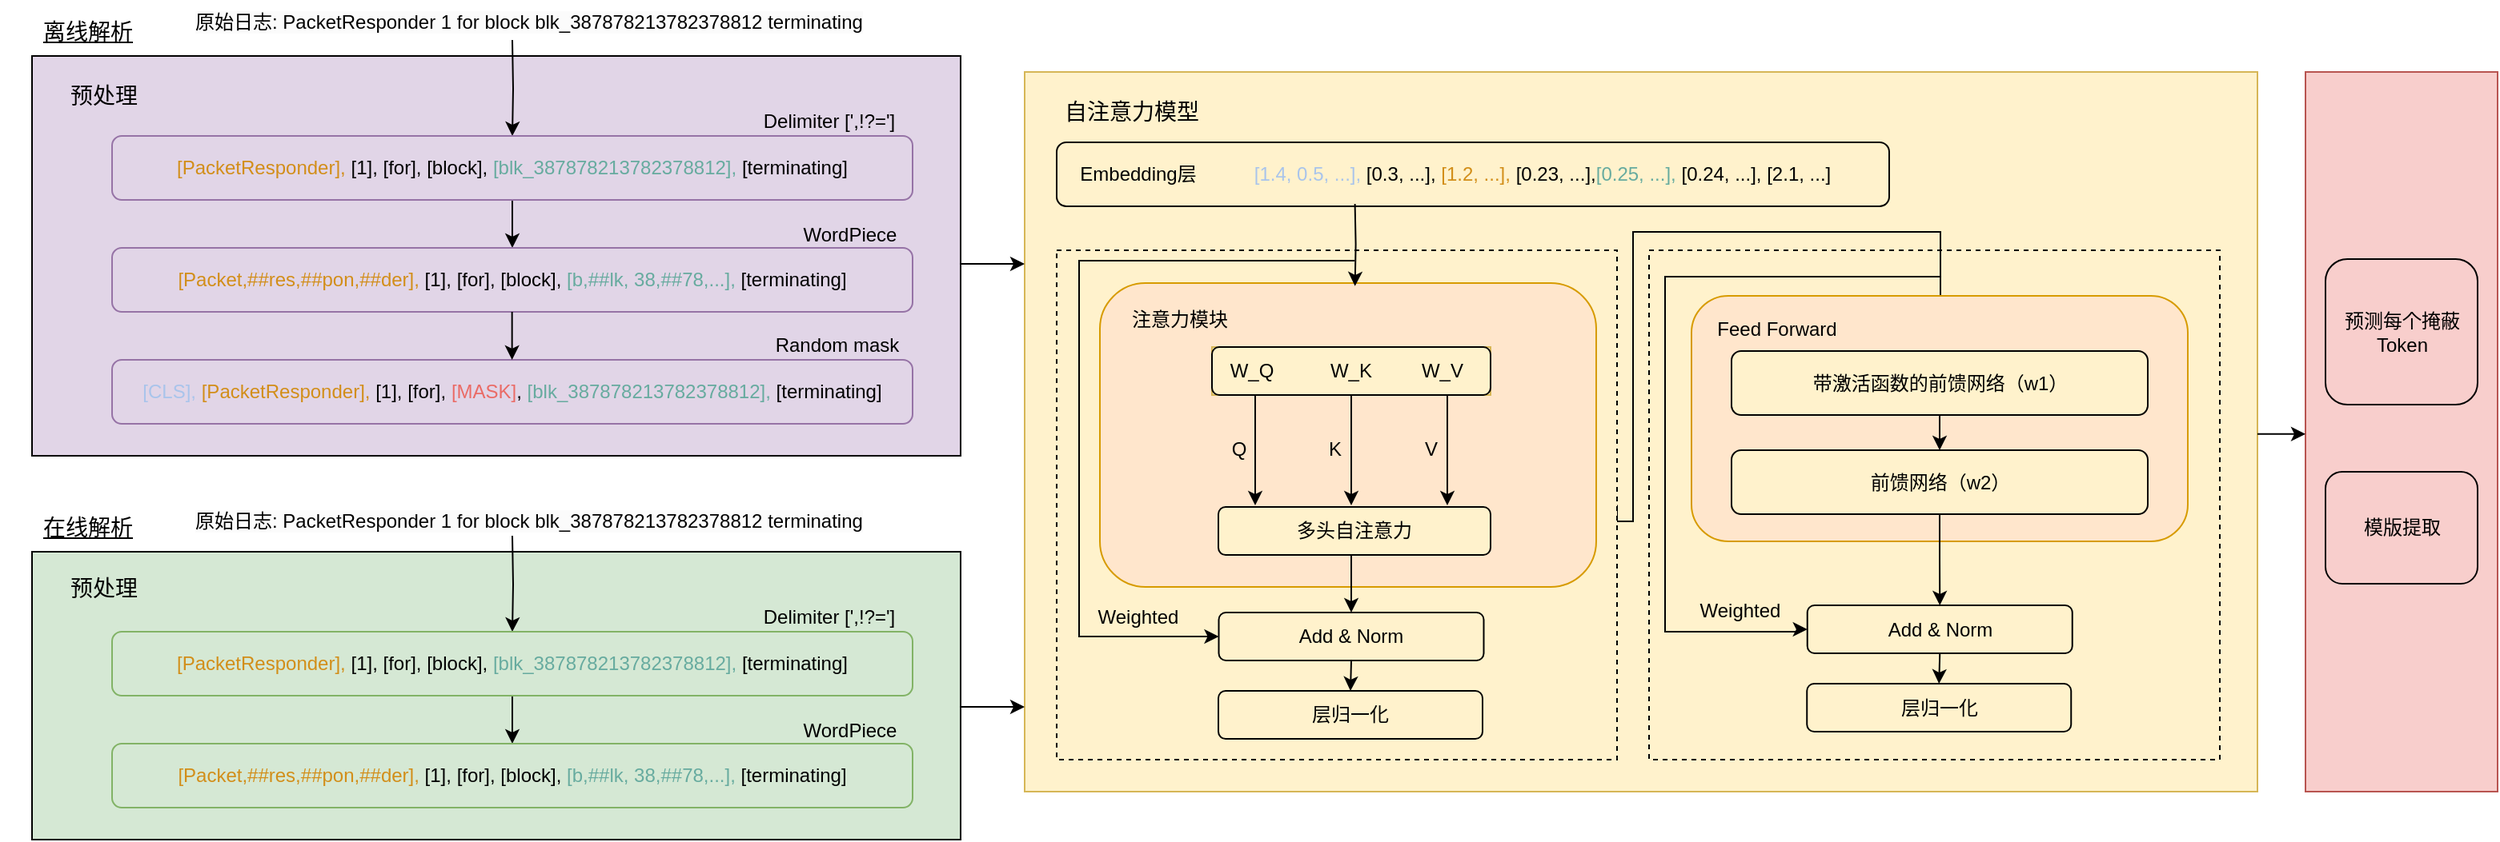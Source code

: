 <mxfile version="23.1.6" type="github">
  <diagram name="第 1 页" id="vscoD34nkn4cC29ZpkoS">
    <mxGraphModel dx="1838" dy="1009" grid="1" gridSize="10" guides="1" tooltips="1" connect="1" arrows="1" fold="1" page="1" pageScale="1" pageWidth="827" pageHeight="1169" math="0" shadow="0">
      <root>
        <mxCell id="0" />
        <mxCell id="1" parent="0" />
        <mxCell id="9XMKBq4BbX7aeuvjxPOY-90" value="" style="rounded=0;whiteSpace=wrap;html=1;fillColor=#fff2cc;strokeColor=#d6b656;" vertex="1" parent="1">
          <mxGeometry x="780" y="300" width="770" height="450" as="geometry" />
        </mxCell>
        <mxCell id="9XMKBq4BbX7aeuvjxPOY-86" value="" style="rounded=0;whiteSpace=wrap;html=1;dashed=1;fillColor=#fff2cc;strokeColor=#000000;" vertex="1" parent="1">
          <mxGeometry x="1170" y="411.5" width="356.5" height="318.5" as="geometry" />
        </mxCell>
        <mxCell id="9XMKBq4BbX7aeuvjxPOY-87" style="edgeStyle=orthogonalEdgeStyle;rounded=0;orthogonalLoop=1;jettySize=auto;html=1;exitX=1;exitY=0.5;exitDx=0;exitDy=0;entryX=0.5;entryY=0;entryDx=0;entryDy=0;" edge="1" parent="1" source="9XMKBq4BbX7aeuvjxPOY-71" target="9XMKBq4BbX7aeuvjxPOY-70">
          <mxGeometry relative="1" as="geometry">
            <Array as="points">
              <mxPoint x="1150" y="581" />
              <mxPoint x="1160" y="581" />
              <mxPoint x="1160" y="400" />
              <mxPoint x="1352" y="400" />
              <mxPoint x="1352" y="453" />
            </Array>
          </mxGeometry>
        </mxCell>
        <mxCell id="9XMKBq4BbX7aeuvjxPOY-71" value="" style="rounded=0;whiteSpace=wrap;html=1;dashed=1;fillColor=#fff2cc;strokeColor=#000000;" vertex="1" parent="1">
          <mxGeometry x="800" y="411.5" width="350" height="318.5" as="geometry" />
        </mxCell>
        <mxCell id="9XMKBq4BbX7aeuvjxPOY-3" value="" style="rounded=0;whiteSpace=wrap;html=1;fillColor=#E1D5E7;" vertex="1" parent="1">
          <mxGeometry x="160" y="290" width="580" height="250" as="geometry" />
        </mxCell>
        <mxCell id="9XMKBq4BbX7aeuvjxPOY-16" style="edgeStyle=orthogonalEdgeStyle;rounded=0;orthogonalLoop=1;jettySize=auto;html=1;exitX=0.5;exitY=1;exitDx=0;exitDy=0;entryX=0.5;entryY=0;entryDx=0;entryDy=0;" edge="1" parent="1" target="9XMKBq4BbX7aeuvjxPOY-6">
          <mxGeometry relative="1" as="geometry">
            <mxPoint x="460" y="280" as="sourcePoint" />
          </mxGeometry>
        </mxCell>
        <mxCell id="9XMKBq4BbX7aeuvjxPOY-5" value="预处理" style="text;html=1;align=center;verticalAlign=middle;whiteSpace=wrap;rounded=0;fontSize=14;" vertex="1" parent="1">
          <mxGeometry x="150" y="300" width="110" height="30" as="geometry" />
        </mxCell>
        <mxCell id="9XMKBq4BbX7aeuvjxPOY-13" value="" style="edgeStyle=orthogonalEdgeStyle;rounded=0;orthogonalLoop=1;jettySize=auto;html=1;" edge="1" parent="1" source="9XMKBq4BbX7aeuvjxPOY-6" target="9XMKBq4BbX7aeuvjxPOY-10">
          <mxGeometry relative="1" as="geometry" />
        </mxCell>
        <mxCell id="9XMKBq4BbX7aeuvjxPOY-6" value="&lt;font color=&quot;#d28e19&quot;&gt;[PacketResponder],&lt;/font&gt; [1], [for], [block],&amp;nbsp;&lt;font color=&quot;#67ab9f&quot;&gt;[blk_387878213782378812],&lt;/font&gt; [terminating]" style="rounded=1;whiteSpace=wrap;html=1;fillColor=#e1d5e7;strokeColor=#9673a6;" vertex="1" parent="1">
          <mxGeometry x="210" y="340" width="500" height="40" as="geometry" />
        </mxCell>
        <mxCell id="9XMKBq4BbX7aeuvjxPOY-7" value="Delimiter [&#39;,!?=&#39;]" style="text;html=1;align=center;verticalAlign=middle;whiteSpace=wrap;rounded=0;" vertex="1" parent="1">
          <mxGeometry x="603" y="316" width="110" height="30" as="geometry" />
        </mxCell>
        <mxCell id="9XMKBq4BbX7aeuvjxPOY-8" value="&lt;font color=&quot;#a9c4eb&quot;&gt;[CLS],&lt;/font&gt;&lt;font color=&quot;#d28e19&quot;&gt; [PacketResponder],&lt;/font&gt; [1], [for], &lt;font color=&quot;#ea6b66&quot;&gt;[MASK]&lt;/font&gt;,&amp;nbsp;&lt;font color=&quot;#67ab9f&quot;&gt;[blk_387878213782378812],&lt;/font&gt; [terminating]" style="rounded=1;whiteSpace=wrap;html=1;fillColor=#e1d5e7;strokeColor=#9673a6;" vertex="1" parent="1">
          <mxGeometry x="210" y="480" width="500" height="40" as="geometry" />
        </mxCell>
        <mxCell id="9XMKBq4BbX7aeuvjxPOY-9" value="WordPiece" style="text;html=1;align=center;verticalAlign=middle;whiteSpace=wrap;rounded=0;" vertex="1" parent="1">
          <mxGeometry x="616" y="387" width="110" height="30" as="geometry" />
        </mxCell>
        <mxCell id="9XMKBq4BbX7aeuvjxPOY-10" value="&lt;font color=&quot;#d28e19&quot;&gt;[Packet,##res,##pon,##der],&lt;/font&gt; [1], [for], [block],&amp;nbsp;&lt;font color=&quot;#67ab9f&quot;&gt;[b,##lk, 38,##78,...],&lt;/font&gt; [terminating]" style="rounded=1;whiteSpace=wrap;html=1;fillColor=#e1d5e7;strokeColor=#9673a6;" vertex="1" parent="1">
          <mxGeometry x="210" y="410" width="500" height="40" as="geometry" />
        </mxCell>
        <mxCell id="9XMKBq4BbX7aeuvjxPOY-12" value="Random mask" style="text;html=1;align=center;verticalAlign=middle;whiteSpace=wrap;rounded=0;" vertex="1" parent="1">
          <mxGeometry x="608" y="456" width="110" height="30" as="geometry" />
        </mxCell>
        <mxCell id="9XMKBq4BbX7aeuvjxPOY-14" value="" style="edgeStyle=orthogonalEdgeStyle;rounded=0;orthogonalLoop=1;jettySize=auto;html=1;" edge="1" parent="1">
          <mxGeometry relative="1" as="geometry">
            <mxPoint x="459.83" y="450" as="sourcePoint" />
            <mxPoint x="459.83" y="480" as="targetPoint" />
          </mxGeometry>
        </mxCell>
        <mxCell id="9XMKBq4BbX7aeuvjxPOY-17" value="" style="rounded=0;whiteSpace=wrap;html=1;fillColor=#D5E8D4;" vertex="1" parent="1">
          <mxGeometry x="160" y="600" width="580" height="180" as="geometry" />
        </mxCell>
        <mxCell id="9XMKBq4BbX7aeuvjxPOY-18" style="edgeStyle=orthogonalEdgeStyle;rounded=0;orthogonalLoop=1;jettySize=auto;html=1;exitX=0.5;exitY=1;exitDx=0;exitDy=0;entryX=0.5;entryY=0;entryDx=0;entryDy=0;" edge="1" parent="1" target="9XMKBq4BbX7aeuvjxPOY-23">
          <mxGeometry relative="1" as="geometry">
            <mxPoint x="460" y="590" as="sourcePoint" />
          </mxGeometry>
        </mxCell>
        <mxCell id="9XMKBq4BbX7aeuvjxPOY-21" value="预处理" style="text;html=1;align=center;verticalAlign=middle;whiteSpace=wrap;rounded=0;fontSize=14;" vertex="1" parent="1">
          <mxGeometry x="150" y="608" width="110" height="30" as="geometry" />
        </mxCell>
        <mxCell id="9XMKBq4BbX7aeuvjxPOY-22" value="" style="edgeStyle=orthogonalEdgeStyle;rounded=0;orthogonalLoop=1;jettySize=auto;html=1;" edge="1" parent="1" source="9XMKBq4BbX7aeuvjxPOY-23" target="9XMKBq4BbX7aeuvjxPOY-27">
          <mxGeometry relative="1" as="geometry" />
        </mxCell>
        <mxCell id="9XMKBq4BbX7aeuvjxPOY-23" value="&lt;font color=&quot;#d28e19&quot;&gt;[PacketResponder],&lt;/font&gt; [1], [for], [block],&amp;nbsp;&lt;font color=&quot;#67ab9f&quot;&gt;[blk_387878213782378812],&lt;/font&gt; [terminating]" style="rounded=1;whiteSpace=wrap;html=1;fillColor=#d5e8d4;strokeColor=#82b366;" vertex="1" parent="1">
          <mxGeometry x="210" y="650" width="500" height="40" as="geometry" />
        </mxCell>
        <mxCell id="9XMKBq4BbX7aeuvjxPOY-24" value="Delimiter [&#39;,!?=&#39;]" style="text;html=1;align=center;verticalAlign=middle;whiteSpace=wrap;rounded=0;" vertex="1" parent="1">
          <mxGeometry x="603" y="626" width="110" height="30" as="geometry" />
        </mxCell>
        <mxCell id="9XMKBq4BbX7aeuvjxPOY-26" value="WordPiece" style="text;html=1;align=center;verticalAlign=middle;whiteSpace=wrap;rounded=0;" vertex="1" parent="1">
          <mxGeometry x="616" y="697" width="110" height="30" as="geometry" />
        </mxCell>
        <mxCell id="9XMKBq4BbX7aeuvjxPOY-27" value="&lt;font color=&quot;#d28e19&quot;&gt;[Packet,##res,##pon,##der],&lt;/font&gt; [1], [for], [block],&amp;nbsp;&lt;font color=&quot;#67ab9f&quot;&gt;[b,##lk, 38,##78,...],&lt;/font&gt; [terminating]" style="rounded=1;whiteSpace=wrap;html=1;fillColor=#d5e8d4;strokeColor=#82b366;" vertex="1" parent="1">
          <mxGeometry x="210" y="720" width="500" height="40" as="geometry" />
        </mxCell>
        <mxCell id="9XMKBq4BbX7aeuvjxPOY-30" value="&lt;font style=&quot;font-size: 14px;&quot;&gt;&lt;u&gt;在线解析&lt;/u&gt;&lt;/font&gt;" style="text;html=1;align=center;verticalAlign=middle;whiteSpace=wrap;rounded=0;" vertex="1" parent="1">
          <mxGeometry x="140" y="570" width="110" height="30" as="geometry" />
        </mxCell>
        <mxCell id="9XMKBq4BbX7aeuvjxPOY-31" value="&lt;font style=&quot;font-size: 14px;&quot;&gt;&lt;u&gt;离线解析&lt;/u&gt;&lt;/font&gt;" style="text;html=1;align=center;verticalAlign=middle;whiteSpace=wrap;rounded=0;" vertex="1" parent="1">
          <mxGeometry x="140" y="260" width="110" height="30" as="geometry" />
        </mxCell>
        <mxCell id="9XMKBq4BbX7aeuvjxPOY-33" value="" style="rounded=1;whiteSpace=wrap;html=1;fillColor=#fff2cc;strokeColor=#000000;" vertex="1" parent="1">
          <mxGeometry x="800" y="344" width="520" height="40" as="geometry" />
        </mxCell>
        <mxCell id="9XMKBq4BbX7aeuvjxPOY-36" value="" style="rounded=1;whiteSpace=wrap;html=1;fillColor=#ffe6cc;strokeColor=#d79b00;" vertex="1" parent="1">
          <mxGeometry x="827" y="432" width="310" height="190" as="geometry" />
        </mxCell>
        <mxCell id="9XMKBq4BbX7aeuvjxPOY-34" value="Embedding层" style="text;html=1;align=center;verticalAlign=middle;whiteSpace=wrap;rounded=0;" vertex="1" parent="1">
          <mxGeometry x="801.25" y="349" width="100" height="30" as="geometry" />
        </mxCell>
        <mxCell id="9XMKBq4BbX7aeuvjxPOY-47" value="" style="group" vertex="1" connectable="0" parent="1">
          <mxGeometry x="884" y="476" width="180" height="95" as="geometry" />
        </mxCell>
        <mxCell id="9XMKBq4BbX7aeuvjxPOY-38" value="" style="endArrow=classic;html=1;rounded=0;" edge="1" parent="9XMKBq4BbX7aeuvjxPOY-47">
          <mxGeometry width="50" height="50" relative="1" as="geometry">
            <mxPoint x="40" y="25" as="sourcePoint" />
            <mxPoint x="40" y="95" as="targetPoint" />
          </mxGeometry>
        </mxCell>
        <mxCell id="9XMKBq4BbX7aeuvjxPOY-39" value="" style="endArrow=classic;html=1;rounded=0;" edge="1" parent="9XMKBq4BbX7aeuvjxPOY-47">
          <mxGeometry width="50" height="50" relative="1" as="geometry">
            <mxPoint x="100" y="25" as="sourcePoint" />
            <mxPoint x="100" y="95" as="targetPoint" />
          </mxGeometry>
        </mxCell>
        <mxCell id="9XMKBq4BbX7aeuvjxPOY-40" value="" style="endArrow=classic;html=1;rounded=0;" edge="1" parent="9XMKBq4BbX7aeuvjxPOY-47">
          <mxGeometry width="50" height="50" relative="1" as="geometry">
            <mxPoint x="160" y="25" as="sourcePoint" />
            <mxPoint x="160" y="95" as="targetPoint" />
          </mxGeometry>
        </mxCell>
        <mxCell id="9XMKBq4BbX7aeuvjxPOY-44" value="Q" style="text;html=1;align=center;verticalAlign=middle;whiteSpace=wrap;rounded=0;" vertex="1" parent="9XMKBq4BbX7aeuvjxPOY-47">
          <mxGeometry y="45" width="60" height="30" as="geometry" />
        </mxCell>
        <mxCell id="9XMKBq4BbX7aeuvjxPOY-45" value="K" style="text;html=1;align=center;verticalAlign=middle;whiteSpace=wrap;rounded=0;" vertex="1" parent="9XMKBq4BbX7aeuvjxPOY-47">
          <mxGeometry x="60" y="45" width="60" height="30" as="geometry" />
        </mxCell>
        <mxCell id="9XMKBq4BbX7aeuvjxPOY-46" value="V" style="text;html=1;align=center;verticalAlign=middle;whiteSpace=wrap;rounded=0;" vertex="1" parent="9XMKBq4BbX7aeuvjxPOY-47">
          <mxGeometry x="120" y="45" width="60" height="30" as="geometry" />
        </mxCell>
        <mxCell id="9XMKBq4BbX7aeuvjxPOY-49" value="注意力模块" style="text;html=1;align=center;verticalAlign=middle;whiteSpace=wrap;rounded=0;" vertex="1" parent="1">
          <mxGeometry x="827" y="440" width="100" height="30" as="geometry" />
        </mxCell>
        <mxCell id="9XMKBq4BbX7aeuvjxPOY-58" style="edgeStyle=orthogonalEdgeStyle;rounded=0;orthogonalLoop=1;jettySize=auto;html=1;exitX=0.5;exitY=1;exitDx=0;exitDy=0;entryX=0.5;entryY=0;entryDx=0;entryDy=0;" edge="1" parent="1" target="9XMKBq4BbX7aeuvjxPOY-53">
          <mxGeometry relative="1" as="geometry">
            <mxPoint x="977.5" y="706" as="sourcePoint" />
          </mxGeometry>
        </mxCell>
        <mxCell id="9XMKBq4BbX7aeuvjxPOY-53" value="层归一化" style="rounded=1;whiteSpace=wrap;html=1;fillColor=#fff2cc;strokeColor=#000000;" vertex="1" parent="1">
          <mxGeometry x="901" y="687" width="165" height="30" as="geometry" />
        </mxCell>
        <mxCell id="9XMKBq4BbX7aeuvjxPOY-59" value="&lt;font style=&quot;font-size: 14px;&quot;&gt;自注意力模型&lt;/font&gt;" style="text;html=1;align=center;verticalAlign=middle;whiteSpace=wrap;rounded=0;" vertex="1" parent="1">
          <mxGeometry x="757" y="310" width="180" height="30" as="geometry" />
        </mxCell>
        <mxCell id="9XMKBq4BbX7aeuvjxPOY-62" value="" style="group;fillColor=#fff2cc;strokeColor=#d6b656;" vertex="1" connectable="0" parent="1">
          <mxGeometry x="897" y="472" width="174" height="30" as="geometry" />
        </mxCell>
        <mxCell id="9XMKBq4BbX7aeuvjxPOY-60" value="" style="rounded=1;whiteSpace=wrap;html=1;fillColor=#fff2cc;strokeColor=#000000;" vertex="1" parent="9XMKBq4BbX7aeuvjxPOY-62">
          <mxGeometry width="174" height="30" as="geometry" />
        </mxCell>
        <mxCell id="9XMKBq4BbX7aeuvjxPOY-41" value="W_Q" style="text;html=1;align=center;verticalAlign=middle;whiteSpace=wrap;rounded=0;" vertex="1" parent="9XMKBq4BbX7aeuvjxPOY-62">
          <mxGeometry width="50" height="30" as="geometry" />
        </mxCell>
        <mxCell id="9XMKBq4BbX7aeuvjxPOY-42" value="W_K" style="text;html=1;align=center;verticalAlign=middle;whiteSpace=wrap;rounded=0;" vertex="1" parent="9XMKBq4BbX7aeuvjxPOY-62">
          <mxGeometry x="67" width="40" height="30" as="geometry" />
        </mxCell>
        <mxCell id="9XMKBq4BbX7aeuvjxPOY-43" value="W_V" style="text;html=1;align=center;verticalAlign=middle;whiteSpace=wrap;rounded=0;" vertex="1" parent="9XMKBq4BbX7aeuvjxPOY-62">
          <mxGeometry x="114" width="60" height="30" as="geometry" />
        </mxCell>
        <mxCell id="9XMKBq4BbX7aeuvjxPOY-65" style="edgeStyle=orthogonalEdgeStyle;rounded=0;orthogonalLoop=1;jettySize=auto;html=1;exitX=0.5;exitY=1;exitDx=0;exitDy=0;entryX=0.5;entryY=0;entryDx=0;entryDy=0;" edge="1" parent="1" source="9XMKBq4BbX7aeuvjxPOY-63" target="9XMKBq4BbX7aeuvjxPOY-64">
          <mxGeometry relative="1" as="geometry" />
        </mxCell>
        <mxCell id="9XMKBq4BbX7aeuvjxPOY-63" value="多头自注意力" style="rounded=1;whiteSpace=wrap;html=1;fillColor=#fff2cc;strokeColor=#000000;" vertex="1" parent="1">
          <mxGeometry x="901" y="572" width="170" height="30" as="geometry" />
        </mxCell>
        <mxCell id="9XMKBq4BbX7aeuvjxPOY-68" style="edgeStyle=orthogonalEdgeStyle;rounded=0;orthogonalLoop=1;jettySize=auto;html=1;exitX=0.5;exitY=1;exitDx=0;exitDy=0;entryX=0.5;entryY=0;entryDx=0;entryDy=0;" edge="1" parent="1" source="9XMKBq4BbX7aeuvjxPOY-64" target="9XMKBq4BbX7aeuvjxPOY-53">
          <mxGeometry relative="1" as="geometry" />
        </mxCell>
        <mxCell id="9XMKBq4BbX7aeuvjxPOY-64" value="Add &amp;amp; Norm" style="rounded=1;whiteSpace=wrap;html=1;fillColor=#fff2cc;strokeColor=#000000;" vertex="1" parent="1">
          <mxGeometry x="901.25" y="638" width="165.5" height="30" as="geometry" />
        </mxCell>
        <mxCell id="9XMKBq4BbX7aeuvjxPOY-67" value="Weighted" style="text;html=1;align=center;verticalAlign=middle;whiteSpace=wrap;rounded=0;" vertex="1" parent="1">
          <mxGeometry x="821.25" y="626" width="60" height="30" as="geometry" />
        </mxCell>
        <mxCell id="9XMKBq4BbX7aeuvjxPOY-70" value="" style="rounded=1;whiteSpace=wrap;html=1;fillColor=#ffe6cc;strokeColor=#d79b00;" vertex="1" parent="1">
          <mxGeometry x="1196.5" y="440" width="310" height="153.5" as="geometry" />
        </mxCell>
        <mxCell id="9XMKBq4BbX7aeuvjxPOY-81" style="edgeStyle=orthogonalEdgeStyle;rounded=0;orthogonalLoop=1;jettySize=auto;html=1;exitX=0.5;exitY=1;exitDx=0;exitDy=0;entryX=0.5;entryY=0;entryDx=0;entryDy=0;" edge="1" parent="1" source="9XMKBq4BbX7aeuvjxPOY-73" target="9XMKBq4BbX7aeuvjxPOY-74">
          <mxGeometry relative="1" as="geometry" />
        </mxCell>
        <mxCell id="9XMKBq4BbX7aeuvjxPOY-73" value="带激活函数的前馈网络（w1）" style="rounded=1;whiteSpace=wrap;html=1;fillColor=#fff2cc;strokeColor=#000000;" vertex="1" parent="1">
          <mxGeometry x="1221.5" y="474.5" width="260" height="40" as="geometry" />
        </mxCell>
        <mxCell id="9XMKBq4BbX7aeuvjxPOY-80" style="edgeStyle=orthogonalEdgeStyle;rounded=0;orthogonalLoop=1;jettySize=auto;html=1;exitX=0.5;exitY=1;exitDx=0;exitDy=0;entryX=0.5;entryY=0;entryDx=0;entryDy=0;" edge="1" parent="1" source="9XMKBq4BbX7aeuvjxPOY-74" target="9XMKBq4BbX7aeuvjxPOY-79">
          <mxGeometry relative="1" as="geometry" />
        </mxCell>
        <mxCell id="9XMKBq4BbX7aeuvjxPOY-74" value="前馈网络（w2）" style="rounded=1;whiteSpace=wrap;html=1;fillColor=#fff2cc;strokeColor=#000000;" vertex="1" parent="1">
          <mxGeometry x="1221.5" y="536.5" width="260" height="40" as="geometry" />
        </mxCell>
        <mxCell id="9XMKBq4BbX7aeuvjxPOY-76" style="edgeStyle=orthogonalEdgeStyle;rounded=0;orthogonalLoop=1;jettySize=auto;html=1;exitX=0.5;exitY=1;exitDx=0;exitDy=0;entryX=0.5;entryY=0;entryDx=0;entryDy=0;" edge="1" parent="1" target="9XMKBq4BbX7aeuvjxPOY-77">
          <mxGeometry relative="1" as="geometry">
            <mxPoint x="1345.12" y="701.5" as="sourcePoint" />
          </mxGeometry>
        </mxCell>
        <mxCell id="9XMKBq4BbX7aeuvjxPOY-77" value="层归一化" style="rounded=1;whiteSpace=wrap;html=1;fillColor=#fff2cc;strokeColor=#000000;" vertex="1" parent="1">
          <mxGeometry x="1268.62" y="682.5" width="165" height="30" as="geometry" />
        </mxCell>
        <mxCell id="9XMKBq4BbX7aeuvjxPOY-78" style="edgeStyle=orthogonalEdgeStyle;rounded=0;orthogonalLoop=1;jettySize=auto;html=1;exitX=0.5;exitY=1;exitDx=0;exitDy=0;entryX=0.5;entryY=0;entryDx=0;entryDy=0;" edge="1" parent="1" source="9XMKBq4BbX7aeuvjxPOY-79" target="9XMKBq4BbX7aeuvjxPOY-77">
          <mxGeometry relative="1" as="geometry" />
        </mxCell>
        <mxCell id="9XMKBq4BbX7aeuvjxPOY-79" value="Add &amp;amp; Norm" style="rounded=1;whiteSpace=wrap;html=1;fillColor=#fff2cc;strokeColor=#000000;" vertex="1" parent="1">
          <mxGeometry x="1268.87" y="633.5" width="165.5" height="30" as="geometry" />
        </mxCell>
        <mxCell id="9XMKBq4BbX7aeuvjxPOY-82" style="edgeStyle=orthogonalEdgeStyle;rounded=0;orthogonalLoop=1;jettySize=auto;html=1;entryX=0.514;entryY=0.01;entryDx=0;entryDy=0;entryPerimeter=0;exitX=0.146;exitY=1.083;exitDx=0;exitDy=0;exitPerimeter=0;" edge="1" parent="1" target="9XMKBq4BbX7aeuvjxPOY-36">
          <mxGeometry relative="1" as="geometry">
            <mxPoint x="986.298" y="382.49" as="sourcePoint" />
          </mxGeometry>
        </mxCell>
        <mxCell id="9XMKBq4BbX7aeuvjxPOY-88" value="" style="endArrow=classic;html=1;rounded=0;entryX=0;entryY=0.5;entryDx=0;entryDy=0;edgeStyle=orthogonalEdgeStyle;" edge="1" parent="1" target="9XMKBq4BbX7aeuvjxPOY-79">
          <mxGeometry width="50" height="50" relative="1" as="geometry">
            <mxPoint x="1352" y="428" as="sourcePoint" />
            <mxPoint x="1263" y="709" as="targetPoint" />
            <Array as="points">
              <mxPoint x="1180" y="428" />
              <mxPoint x="1180" y="650" />
              <mxPoint x="1263" y="650" />
              <mxPoint x="1263" y="649" />
            </Array>
          </mxGeometry>
        </mxCell>
        <mxCell id="9XMKBq4BbX7aeuvjxPOY-89" value="Weighted" style="text;html=1;align=center;verticalAlign=middle;whiteSpace=wrap;rounded=0;" vertex="1" parent="1">
          <mxGeometry x="1196.5" y="622" width="60" height="30" as="geometry" />
        </mxCell>
        <mxCell id="9XMKBq4BbX7aeuvjxPOY-91" value="&lt;font style=&quot;border-color: var(--border-color);&quot; color=&quot;#a9c4eb&quot;&gt;[1.4, 0.5, ...],&amp;nbsp;&lt;/font&gt;[0.3, ...],&lt;span style=&quot;border-color: var(--border-color);&quot;&gt;&amp;nbsp;&lt;/span&gt;&lt;span style=&quot;border-color: var(--border-color);&quot;&gt;&lt;/span&gt;&lt;font style=&quot;border-color: var(--border-color);&quot; color=&quot;#d28e19&quot;&gt;[1.2, ...],&lt;/font&gt;&lt;span style=&quot;border-color: var(--border-color);&quot;&gt;&lt;span style=&quot;border-color: var(--border-color);&quot;&gt;&amp;nbsp;&lt;/span&gt;[0.23, ...],&lt;/span&gt;&lt;font style=&quot;border-color: var(--border-color);&quot; color=&quot;#67ab9f&quot;&gt;[0.25, ...],&lt;/font&gt;&lt;span style=&quot;border-color: var(--border-color);&quot;&gt;&lt;span style=&quot;border-color: var(--border-color);&quot;&gt;&amp;nbsp;&lt;/span&gt;[0.24, ...], [2.1, ...]&lt;/span&gt;" style="text;html=1;align=center;verticalAlign=middle;whiteSpace=wrap;rounded=0;" vertex="1" parent="1">
          <mxGeometry x="920" y="349" width="367" height="30" as="geometry" />
        </mxCell>
        <mxCell id="9XMKBq4BbX7aeuvjxPOY-92" value="" style="endArrow=classic;html=1;rounded=0;entryX=0;entryY=0.5;entryDx=0;entryDy=0;edgeStyle=orthogonalEdgeStyle;" edge="1" parent="1" target="9XMKBq4BbX7aeuvjxPOY-64">
          <mxGeometry width="50" height="50" relative="1" as="geometry">
            <mxPoint x="986" y="418.01" as="sourcePoint" />
            <mxPoint x="903" y="639.01" as="targetPoint" />
            <Array as="points">
              <mxPoint x="814" y="418" />
              <mxPoint x="814" y="653" />
            </Array>
          </mxGeometry>
        </mxCell>
        <mxCell id="9XMKBq4BbX7aeuvjxPOY-93" value="" style="rounded=0;whiteSpace=wrap;html=1;fillColor=#f8cecc;strokeColor=#b85450;" vertex="1" parent="1">
          <mxGeometry x="1580" y="300" width="120" height="450" as="geometry" />
        </mxCell>
        <mxCell id="9XMKBq4BbX7aeuvjxPOY-94" value="预测每个掩蔽Token" style="rounded=1;whiteSpace=wrap;html=1;fillColor=#f8cecc;strokeColor=#000000;" vertex="1" parent="1">
          <mxGeometry x="1592.5" y="417" width="95" height="91" as="geometry" />
        </mxCell>
        <mxCell id="9XMKBq4BbX7aeuvjxPOY-95" value="模版提取" style="rounded=1;whiteSpace=wrap;html=1;fillColor=#f8cecc;strokeColor=#000000;" vertex="1" parent="1">
          <mxGeometry x="1592.5" y="550" width="95" height="70" as="geometry" />
        </mxCell>
        <mxCell id="9XMKBq4BbX7aeuvjxPOY-98" value="" style="endArrow=classic;html=1;rounded=0;" edge="1" parent="1">
          <mxGeometry width="50" height="50" relative="1" as="geometry">
            <mxPoint x="740" y="420" as="sourcePoint" />
            <mxPoint x="780" y="420" as="targetPoint" />
          </mxGeometry>
        </mxCell>
        <mxCell id="9XMKBq4BbX7aeuvjxPOY-99" value="" style="endArrow=classic;html=1;rounded=0;" edge="1" parent="1">
          <mxGeometry width="50" height="50" relative="1" as="geometry">
            <mxPoint x="740" y="697" as="sourcePoint" />
            <mxPoint x="780" y="697" as="targetPoint" />
          </mxGeometry>
        </mxCell>
        <mxCell id="9XMKBq4BbX7aeuvjxPOY-100" value="Feed Forward" style="text;html=1;align=center;verticalAlign=middle;whiteSpace=wrap;rounded=0;" vertex="1" parent="1">
          <mxGeometry x="1200" y="446" width="100" height="30" as="geometry" />
        </mxCell>
        <mxCell id="9XMKBq4BbX7aeuvjxPOY-101" value="&lt;span style=&quot;color: rgb(0, 0, 0); font-family: Helvetica; font-size: 12px; font-style: normal; font-variant-ligatures: normal; font-variant-caps: normal; font-weight: 400; letter-spacing: normal; orphans: 2; text-align: center; text-indent: 0px; text-transform: none; widows: 2; word-spacing: 0px; -webkit-text-stroke-width: 0px; background-color: rgb(251, 251, 251); text-decoration-thickness: initial; text-decoration-style: initial; text-decoration-color: initial; float: none; display: inline !important;&quot;&gt;原始日志: PacketResponder 1 for block blk_387878213782378812 terminating&lt;/span&gt;" style="text;whiteSpace=wrap;html=1;" vertex="1" parent="1">
          <mxGeometry x="260" y="255" width="420" height="40" as="geometry" />
        </mxCell>
        <mxCell id="9XMKBq4BbX7aeuvjxPOY-102" value="&lt;span style=&quot;color: rgb(0, 0, 0); font-family: Helvetica; font-size: 12px; font-style: normal; font-variant-ligatures: normal; font-variant-caps: normal; font-weight: 400; letter-spacing: normal; orphans: 2; text-align: center; text-indent: 0px; text-transform: none; widows: 2; word-spacing: 0px; -webkit-text-stroke-width: 0px; background-color: rgb(251, 251, 251); text-decoration-thickness: initial; text-decoration-style: initial; text-decoration-color: initial; float: none; display: inline !important;&quot;&gt;原始日志: PacketResponder 1 for block blk_387878213782378812 terminating&lt;/span&gt;" style="text;whiteSpace=wrap;html=1;" vertex="1" parent="1">
          <mxGeometry x="260" y="567" width="420" height="40" as="geometry" />
        </mxCell>
        <mxCell id="9XMKBq4BbX7aeuvjxPOY-103" value="" style="endArrow=classic;html=1;rounded=0;" edge="1" parent="1">
          <mxGeometry width="50" height="50" relative="1" as="geometry">
            <mxPoint x="1550" y="526.41" as="sourcePoint" />
            <mxPoint x="1580" y="526.41" as="targetPoint" />
          </mxGeometry>
        </mxCell>
      </root>
    </mxGraphModel>
  </diagram>
</mxfile>
